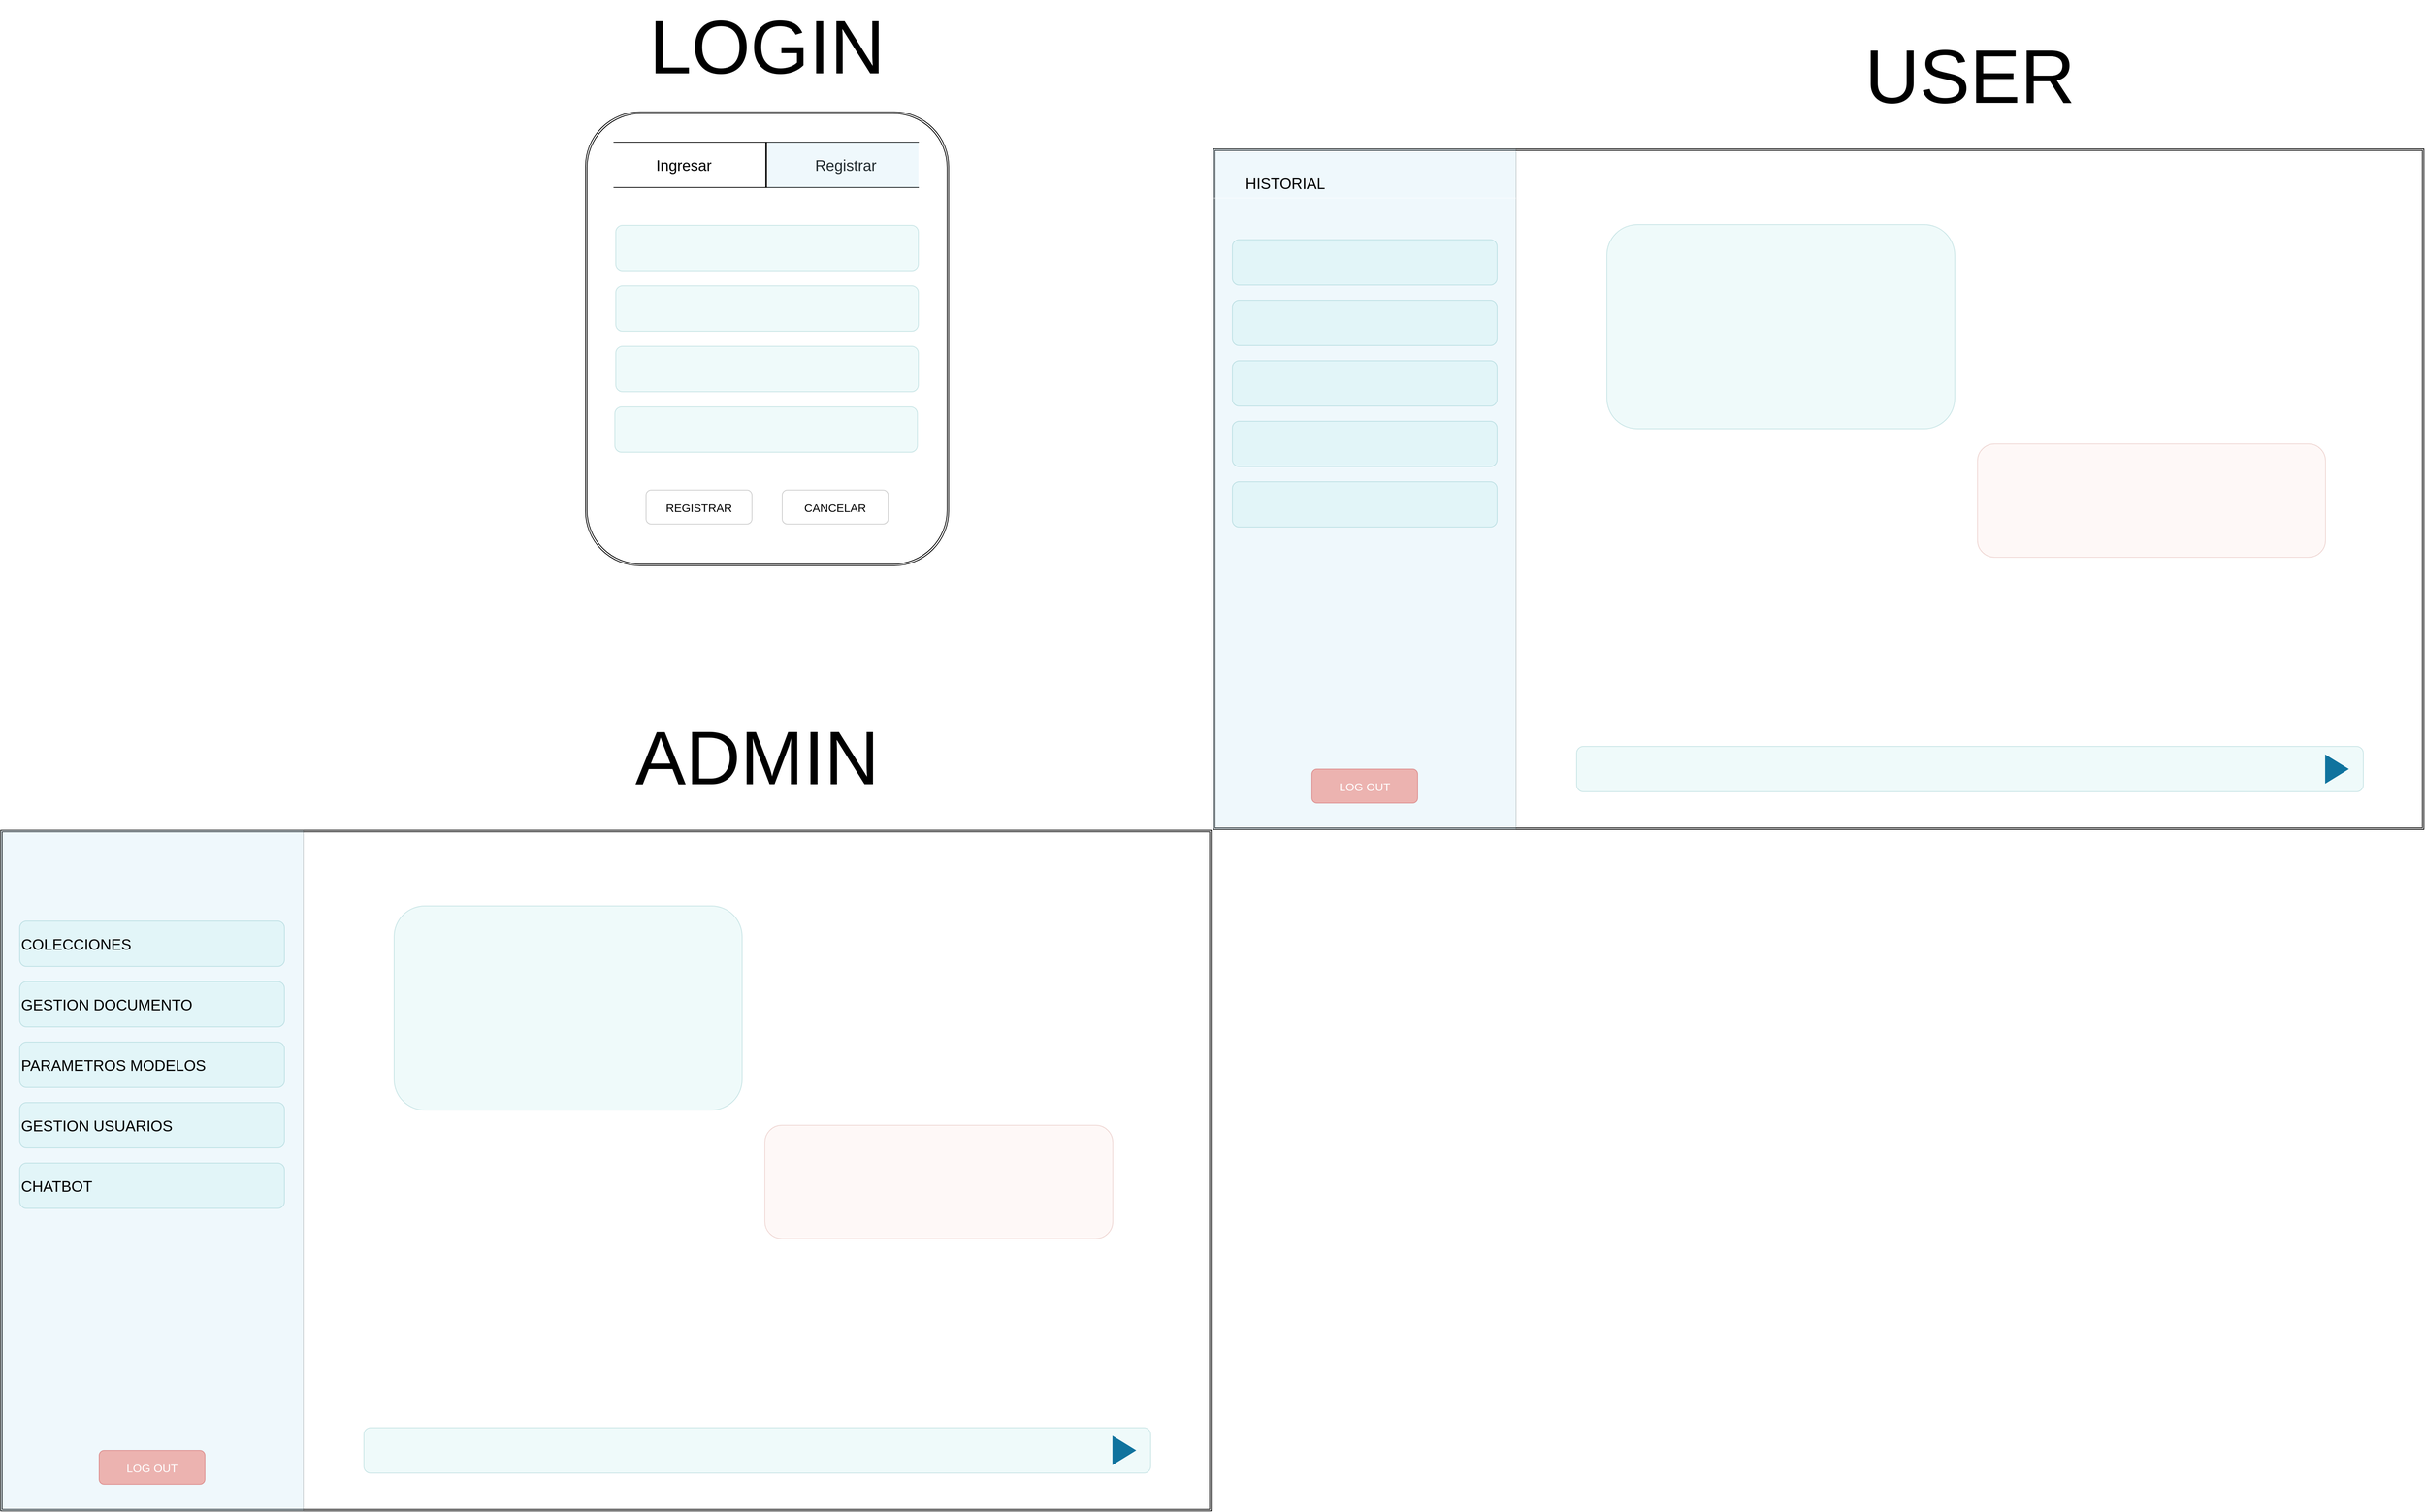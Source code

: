 <mxfile>
    <diagram id="4sa0xL9CF5R-p0ik5wiJ" name="Página-1">
        <mxGraphModel dx="1643" dy="684" grid="1" gridSize="10" guides="1" tooltips="1" connect="1" arrows="1" fold="1" page="1" pageScale="1" pageWidth="827" pageHeight="1169" math="0" shadow="0">
            <root>
                <mxCell id="0"/>
                <mxCell id="1" parent="0"/>
                <mxCell id="25" value="" style="group" parent="1" vertex="1" connectable="0">
                    <mxGeometry y="220" width="480" height="600" as="geometry"/>
                </mxCell>
                <mxCell id="7" value="" style="shape=ext;double=1;rounded=1;whiteSpace=wrap;html=1;" parent="25" vertex="1">
                    <mxGeometry width="480" height="600" as="geometry"/>
                </mxCell>
                <mxCell id="10" value="" style="group;fontSize=18;" parent="25" vertex="1" connectable="0">
                    <mxGeometry x="37.5" y="40" width="402.5" height="105" as="geometry"/>
                </mxCell>
                <mxCell id="8" value="" style="shape=partialRectangle;whiteSpace=wrap;html=1;left=0;right=0;fillColor=none;" parent="10" vertex="1">
                    <mxGeometry width="402.5" height="60" as="geometry"/>
                </mxCell>
                <mxCell id="9" value="" style="line;strokeWidth=2;direction=south;html=1;" parent="10" vertex="1">
                    <mxGeometry x="196.25" width="10" height="60" as="geometry"/>
                </mxCell>
                <mxCell id="11" value="Ingresar" style="text;html=1;strokeColor=none;fillColor=none;align=center;verticalAlign=middle;whiteSpace=wrap;rounded=0;fontSize=20;" parent="10" vertex="1">
                    <mxGeometry x="62.5" y="15" width="60" height="30" as="geometry"/>
                </mxCell>
                <mxCell id="16" value="Registrar" style="text;html=1;strokeColor=none;fillColor=none;align=center;verticalAlign=middle;whiteSpace=wrap;rounded=0;fontSize=20;" parent="10" vertex="1">
                    <mxGeometry x="276.5" y="15" width="60" height="30" as="geometry"/>
                </mxCell>
                <mxCell id="17" value="" style="rounded=1;whiteSpace=wrap;html=1;fontSize=20;fillColor=#b0e3e6;strokeColor=#0e8088;opacity=20;" parent="25" vertex="1">
                    <mxGeometry x="40" y="150" width="400" height="60" as="geometry"/>
                </mxCell>
                <mxCell id="18" value="" style="rounded=1;whiteSpace=wrap;html=1;fontSize=20;fillColor=#b0e3e6;strokeColor=#0e8088;opacity=20;" parent="25" vertex="1">
                    <mxGeometry x="40" y="310" width="400" height="60" as="geometry"/>
                </mxCell>
                <mxCell id="19" value="" style="rounded=1;whiteSpace=wrap;html=1;fontSize=20;fillColor=#b0e3e6;strokeColor=#0e8088;opacity=20;" parent="25" vertex="1">
                    <mxGeometry x="40" y="230" width="400" height="60" as="geometry"/>
                </mxCell>
                <mxCell id="20" value="" style="rounded=1;whiteSpace=wrap;html=1;fontSize=20;fillColor=#b0e3e6;strokeColor=#0e8088;opacity=20;" parent="25" vertex="1">
                    <mxGeometry x="38.75" y="390" width="400" height="60" as="geometry"/>
                </mxCell>
                <mxCell id="21" value="" style="rounded=0;whiteSpace=wrap;html=1;fontSize=20;opacity=20;fillColor=#b1ddf0;strokeColor=none;" parent="25" vertex="1">
                    <mxGeometry x="240" y="40" width="200" height="60" as="geometry"/>
                </mxCell>
                <mxCell id="22" value="REGISTRAR" style="rounded=1;whiteSpace=wrap;html=1;fontSize=15;opacity=20;" parent="25" vertex="1">
                    <mxGeometry x="80" y="500" width="140" height="45" as="geometry"/>
                </mxCell>
                <mxCell id="23" value="CANCELAR" style="rounded=1;whiteSpace=wrap;html=1;fontSize=15;opacity=20;" parent="25" vertex="1">
                    <mxGeometry x="260" y="500" width="140" height="45" as="geometry"/>
                </mxCell>
                <mxCell id="61" value="" style="group" parent="1" vertex="1" connectable="0">
                    <mxGeometry x="830" y="119" width="1600" height="1050" as="geometry"/>
                </mxCell>
                <mxCell id="27" value="" style="shape=ext;double=1;rounded=0;whiteSpace=wrap;html=1;fontSize=15;" parent="61" vertex="1">
                    <mxGeometry y="150" width="1600" height="900" as="geometry"/>
                </mxCell>
                <mxCell id="29" value="" style="rounded=0;whiteSpace=wrap;html=1;fontSize=15;fillColor=#b1ddf0;strokeColor=#0e1010;opacity=20;" parent="61" vertex="1">
                    <mxGeometry y="150" width="400" height="900" as="geometry"/>
                </mxCell>
                <mxCell id="45" value="LOG OUT" style="rounded=1;whiteSpace=wrap;html=1;fontSize=15;opacity=30;fillColor=#e51400;strokeColor=#B20000;fontColor=#ffffff;" parent="61" vertex="1">
                    <mxGeometry x="130" y="970" width="140" height="45" as="geometry"/>
                </mxCell>
                <mxCell id="47" value="" style="rounded=1;whiteSpace=wrap;html=1;fontSize=20;fillColor=#b0e3e6;strokeColor=#0e8088;opacity=20;" parent="61" vertex="1">
                    <mxGeometry x="25" y="270" width="350" height="60" as="geometry"/>
                </mxCell>
                <mxCell id="48" value="" style="rounded=1;whiteSpace=wrap;html=1;fontSize=20;fillColor=#b0e3e6;strokeColor=#0e8088;opacity=20;" parent="61" vertex="1">
                    <mxGeometry x="25" y="350" width="350" height="60" as="geometry"/>
                </mxCell>
                <mxCell id="49" value="" style="rounded=1;whiteSpace=wrap;html=1;fontSize=20;fillColor=#b0e3e6;strokeColor=#0e8088;opacity=20;" parent="61" vertex="1">
                    <mxGeometry x="25" y="430" width="350" height="60" as="geometry"/>
                </mxCell>
                <mxCell id="50" value="" style="rounded=1;whiteSpace=wrap;html=1;fontSize=20;fillColor=#b0e3e6;strokeColor=#0e8088;opacity=20;" parent="61" vertex="1">
                    <mxGeometry x="25" y="510" width="350" height="60" as="geometry"/>
                </mxCell>
                <mxCell id="51" value="" style="rounded=1;whiteSpace=wrap;html=1;fontSize=20;fillColor=#b0e3e6;strokeColor=#0e8088;opacity=20;" parent="61" vertex="1">
                    <mxGeometry x="25" y="590" width="350" height="60" as="geometry"/>
                </mxCell>
                <mxCell id="53" value="HISTORIAL" style="text;html=1;strokeColor=none;fillColor=none;align=center;verticalAlign=middle;whiteSpace=wrap;rounded=0;fontSize=20;opacity=30;" parent="61" vertex="1">
                    <mxGeometry x="20" y="180" width="150" height="30" as="geometry"/>
                </mxCell>
                <mxCell id="54" value="" style="line;strokeWidth=2;html=1;strokeColor=#FFFFFF;fontSize=20;opacity=30;" parent="61" vertex="1">
                    <mxGeometry y="210" width="400" height="10" as="geometry"/>
                </mxCell>
                <mxCell id="55" value="" style="rounded=0;whiteSpace=wrap;html=1;strokeColor=#FFFFFF;fontSize=20;opacity=30;" parent="61" vertex="1">
                    <mxGeometry x="480" y="220" width="1040" height="680" as="geometry"/>
                </mxCell>
                <mxCell id="56" value="" style="rounded=1;whiteSpace=wrap;html=1;fontSize=20;fillColor=#b0e3e6;strokeColor=#0e8088;opacity=20;" parent="61" vertex="1">
                    <mxGeometry x="480" y="940" width="1040" height="60" as="geometry"/>
                </mxCell>
                <mxCell id="57" value="" style="triangle;whiteSpace=wrap;html=1;strokeColor=#10739E;fontSize=20;fillColor=#10739E;" parent="61" vertex="1">
                    <mxGeometry x="1470" y="951.5" width="30" height="37" as="geometry"/>
                </mxCell>
                <mxCell id="58" value="" style="rounded=1;whiteSpace=wrap;html=1;fontSize=20;fillColor=#b0e3e6;strokeColor=#0e8088;opacity=20;" parent="61" vertex="1">
                    <mxGeometry x="520" y="250" width="460" height="270" as="geometry"/>
                </mxCell>
                <mxCell id="59" value="" style="rounded=1;whiteSpace=wrap;html=1;fontSize=20;fillColor=#fad9d5;strokeColor=#ae4132;opacity=20;" parent="61" vertex="1">
                    <mxGeometry x="1010" y="540" width="460" height="150" as="geometry"/>
                </mxCell>
                <mxCell id="60" value="&lt;font style=&quot;font-size: 100px;&quot;&gt;USER&lt;/font&gt;" style="text;html=1;strokeColor=none;fillColor=none;align=center;verticalAlign=middle;whiteSpace=wrap;rounded=0;fontSize=41;" parent="61" vertex="1">
                    <mxGeometry x="800" width="400" height="105" as="geometry"/>
                </mxCell>
                <mxCell id="62" value="" style="group" parent="1" vertex="1" connectable="0">
                    <mxGeometry x="-773" y="1020" width="1600" height="1050" as="geometry"/>
                </mxCell>
                <mxCell id="63" value="" style="shape=ext;double=1;rounded=0;whiteSpace=wrap;html=1;fontSize=15;" parent="62" vertex="1">
                    <mxGeometry y="150" width="1600" height="900" as="geometry"/>
                </mxCell>
                <mxCell id="64" value="" style="rounded=0;whiteSpace=wrap;html=1;fontSize=15;fillColor=#b1ddf0;strokeColor=#0e1010;opacity=20;" parent="62" vertex="1">
                    <mxGeometry y="150" width="400" height="900" as="geometry"/>
                </mxCell>
                <mxCell id="65" value="LOG OUT" style="rounded=1;whiteSpace=wrap;html=1;fontSize=15;opacity=30;fillColor=#e51400;strokeColor=#B20000;fontColor=#ffffff;" parent="62" vertex="1">
                    <mxGeometry x="130" y="970" width="140" height="45" as="geometry"/>
                </mxCell>
                <mxCell id="66" value="COLECCIONES" style="rounded=1;whiteSpace=wrap;html=1;fontSize=20;fillColor=#b0e3e6;strokeColor=#0e8088;opacity=20;align=left;" parent="62" vertex="1">
                    <mxGeometry x="25" y="270" width="350" height="60" as="geometry"/>
                </mxCell>
                <mxCell id="67" value="GESTION DOCUMENTO&lt;span style=&quot;white-space: pre;&quot;&gt;&#9;&lt;/span&gt;" style="rounded=1;whiteSpace=wrap;html=1;fontSize=20;fillColor=#b0e3e6;strokeColor=#0e8088;opacity=20;align=left;" parent="62" vertex="1">
                    <mxGeometry x="25" y="350" width="350" height="60" as="geometry"/>
                </mxCell>
                <mxCell id="68" value="PARAMETROS MODELOS" style="rounded=1;whiteSpace=wrap;html=1;fontSize=20;fillColor=#b0e3e6;strokeColor=#0e8088;opacity=20;align=left;" parent="62" vertex="1">
                    <mxGeometry x="25" y="430" width="350" height="60" as="geometry"/>
                </mxCell>
                <mxCell id="69" value="GESTION USUARIOS" style="rounded=1;whiteSpace=wrap;html=1;fontSize=20;fillColor=#b0e3e6;strokeColor=#0e8088;opacity=20;align=left;" parent="62" vertex="1">
                    <mxGeometry x="25" y="510" width="350" height="60" as="geometry"/>
                </mxCell>
                <mxCell id="70" value="CHATBOT" style="rounded=1;whiteSpace=wrap;html=1;fontSize=20;fillColor=#b0e3e6;strokeColor=#0e8088;opacity=20;align=left;" parent="62" vertex="1">
                    <mxGeometry x="25" y="590" width="350" height="60" as="geometry"/>
                </mxCell>
                <mxCell id="73" value="" style="rounded=0;whiteSpace=wrap;html=1;strokeColor=#FFFFFF;fontSize=20;opacity=30;" parent="62" vertex="1">
                    <mxGeometry x="480" y="220" width="1040" height="680" as="geometry"/>
                </mxCell>
                <mxCell id="74" value="" style="rounded=1;whiteSpace=wrap;html=1;fontSize=20;fillColor=#b0e3e6;strokeColor=#0e8088;opacity=20;" parent="62" vertex="1">
                    <mxGeometry x="480" y="940" width="1040" height="60" as="geometry"/>
                </mxCell>
                <mxCell id="75" value="" style="triangle;whiteSpace=wrap;html=1;strokeColor=#10739E;fontSize=20;fillColor=#10739E;" parent="62" vertex="1">
                    <mxGeometry x="1470" y="951.5" width="30" height="37" as="geometry"/>
                </mxCell>
                <mxCell id="76" value="" style="rounded=1;whiteSpace=wrap;html=1;fontSize=20;fillColor=#b0e3e6;strokeColor=#0e8088;opacity=20;" parent="62" vertex="1">
                    <mxGeometry x="520" y="250" width="460" height="270" as="geometry"/>
                </mxCell>
                <mxCell id="77" value="" style="rounded=1;whiteSpace=wrap;html=1;fontSize=20;fillColor=#fad9d5;strokeColor=#ae4132;opacity=20;" parent="62" vertex="1">
                    <mxGeometry x="1010" y="540" width="460" height="150" as="geometry"/>
                </mxCell>
                <mxCell id="78" value="&lt;font style=&quot;font-size: 100px;&quot;&gt;ADMIN&lt;/font&gt;" style="text;html=1;strokeColor=none;fillColor=none;align=center;verticalAlign=middle;whiteSpace=wrap;rounded=0;fontSize=41;" parent="62" vertex="1">
                    <mxGeometry x="800" width="400" height="105" as="geometry"/>
                </mxCell>
                <mxCell id="80" value="&lt;font style=&quot;font-size: 100px;&quot;&gt;LOGIN&lt;/font&gt;" style="text;html=1;strokeColor=none;fillColor=none;align=center;verticalAlign=middle;whiteSpace=wrap;rounded=0;fontSize=41;" parent="1" vertex="1">
                    <mxGeometry x="40" y="80" width="400" height="105" as="geometry"/>
                </mxCell>
            </root>
        </mxGraphModel>
    </diagram>
</mxfile>